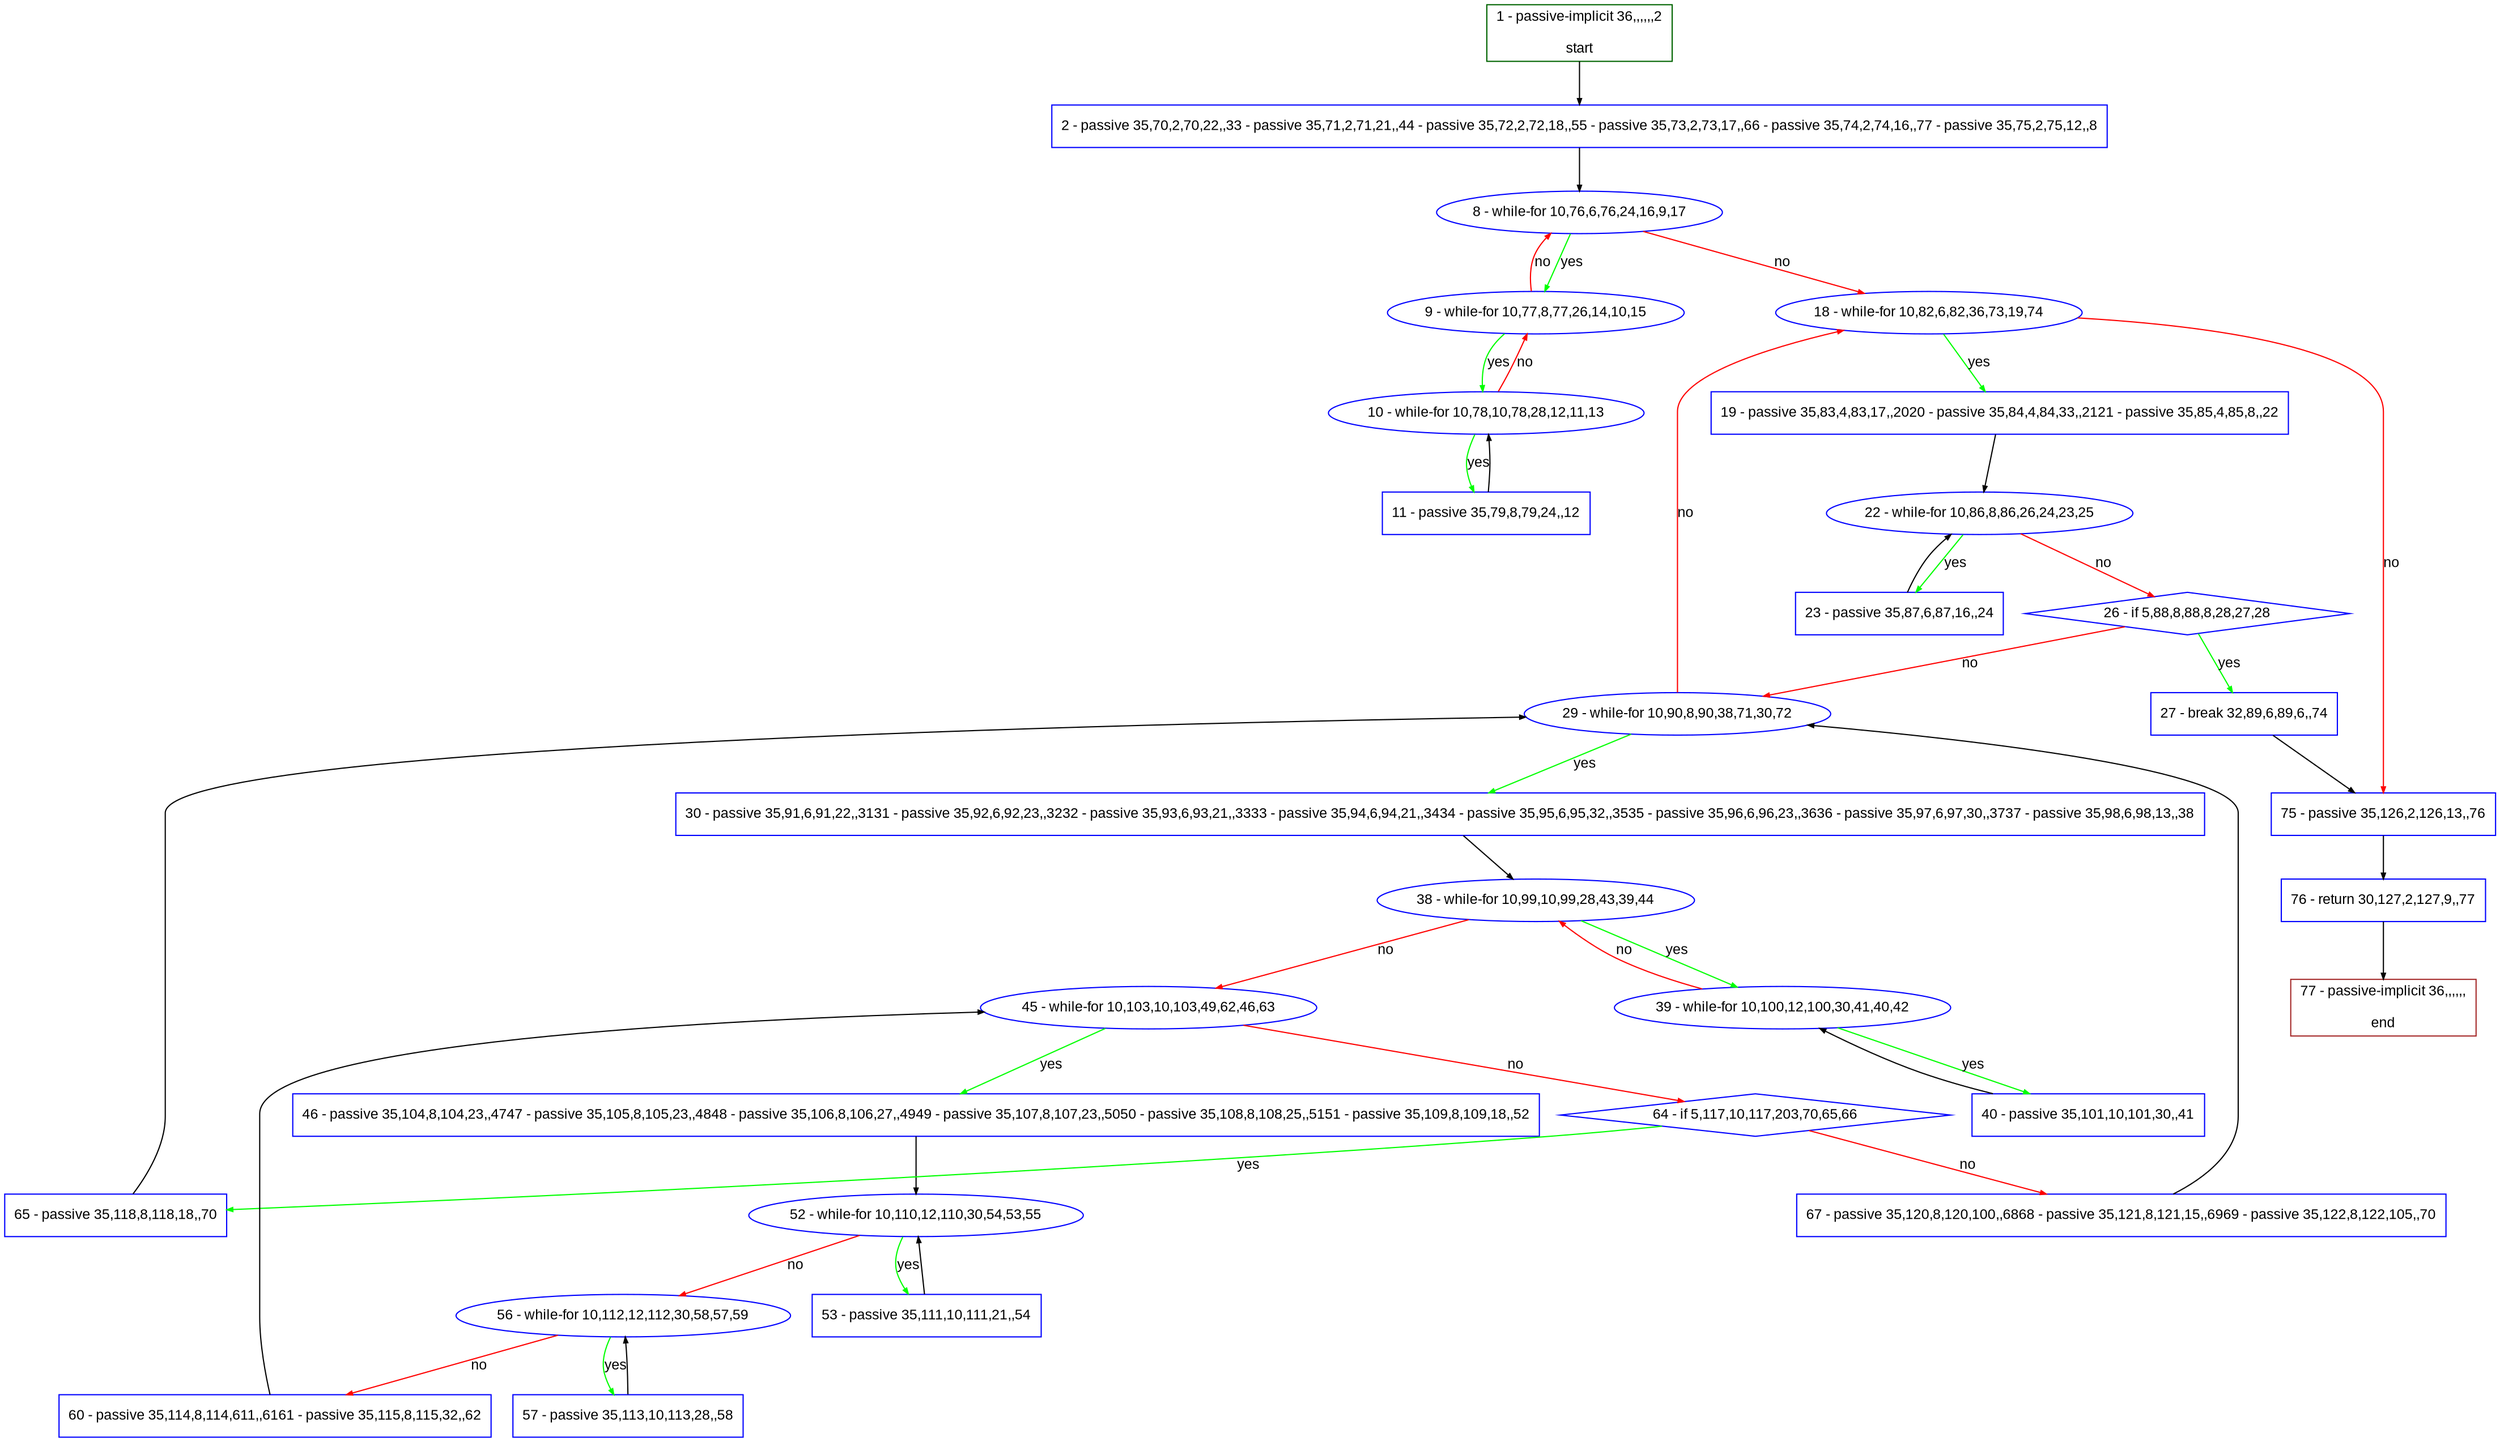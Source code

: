 digraph "" {
  graph [pack="true", label="", fontsize="12", packmode="clust", fontname="Arial", fillcolor="#FFFFCC", bgcolor="white", style="rounded,filled", compound="true"];
  node [node_initialized="no", label="", color="grey", fontsize="12", fillcolor="white", fontname="Arial", style="filled", shape="rectangle", compound="true", fixedsize="false"];
  edge [fontcolor="black", arrowhead="normal", arrowtail="none", arrowsize="0.5", ltail="", label="", color="black", fontsize="12", lhead="", fontname="Arial", dir="forward", compound="true"];
  __N1 [label="2 - passive 35,70,2,70,22,,33 - passive 35,71,2,71,21,,44 - passive 35,72,2,72,18,,55 - passive 35,73,2,73,17,,66 - passive 35,74,2,74,16,,77 - passive 35,75,2,75,12,,8", color="#0000ff", fillcolor="#ffffff", style="filled", shape="box"];
  __N2 [label="1 - passive-implicit 36,,,,,,2\n\nstart", color="#006400", fillcolor="#ffffff", style="filled", shape="box"];
  __N3 [label="8 - while-for 10,76,6,76,24,16,9,17", color="#0000ff", fillcolor="#ffffff", style="filled", shape="oval"];
  __N4 [label="9 - while-for 10,77,8,77,26,14,10,15", color="#0000ff", fillcolor="#ffffff", style="filled", shape="oval"];
  __N5 [label="18 - while-for 10,82,6,82,36,73,19,74", color="#0000ff", fillcolor="#ffffff", style="filled", shape="oval"];
  __N6 [label="10 - while-for 10,78,10,78,28,12,11,13", color="#0000ff", fillcolor="#ffffff", style="filled", shape="oval"];
  __N7 [label="11 - passive 35,79,8,79,24,,12", color="#0000ff", fillcolor="#ffffff", style="filled", shape="box"];
  __N8 [label="19 - passive 35,83,4,83,17,,2020 - passive 35,84,4,84,33,,2121 - passive 35,85,4,85,8,,22", color="#0000ff", fillcolor="#ffffff", style="filled", shape="box"];
  __N9 [label="75 - passive 35,126,2,126,13,,76", color="#0000ff", fillcolor="#ffffff", style="filled", shape="box"];
  __N10 [label="22 - while-for 10,86,8,86,26,24,23,25", color="#0000ff", fillcolor="#ffffff", style="filled", shape="oval"];
  __N11 [label="23 - passive 35,87,6,87,16,,24", color="#0000ff", fillcolor="#ffffff", style="filled", shape="box"];
  __N12 [label="26 - if 5,88,8,88,8,28,27,28", color="#0000ff", fillcolor="#ffffff", style="filled", shape="diamond"];
  __N13 [label="27 - break 32,89,6,89,6,,74", color="#0000ff", fillcolor="#ffffff", style="filled", shape="box"];
  __N14 [label="29 - while-for 10,90,8,90,38,71,30,72", color="#0000ff", fillcolor="#ffffff", style="filled", shape="oval"];
  __N15 [label="30 - passive 35,91,6,91,22,,3131 - passive 35,92,6,92,23,,3232 - passive 35,93,6,93,21,,3333 - passive 35,94,6,94,21,,3434 - passive 35,95,6,95,32,,3535 - passive 35,96,6,96,23,,3636 - passive 35,97,6,97,30,,3737 - passive 35,98,6,98,13,,38", color="#0000ff", fillcolor="#ffffff", style="filled", shape="box"];
  __N16 [label="38 - while-for 10,99,10,99,28,43,39,44", color="#0000ff", fillcolor="#ffffff", style="filled", shape="oval"];
  __N17 [label="39 - while-for 10,100,12,100,30,41,40,42", color="#0000ff", fillcolor="#ffffff", style="filled", shape="oval"];
  __N18 [label="45 - while-for 10,103,10,103,49,62,46,63", color="#0000ff", fillcolor="#ffffff", style="filled", shape="oval"];
  __N19 [label="40 - passive 35,101,10,101,30,,41", color="#0000ff", fillcolor="#ffffff", style="filled", shape="box"];
  __N20 [label="46 - passive 35,104,8,104,23,,4747 - passive 35,105,8,105,23,,4848 - passive 35,106,8,106,27,,4949 - passive 35,107,8,107,23,,5050 - passive 35,108,8,108,25,,5151 - passive 35,109,8,109,18,,52", color="#0000ff", fillcolor="#ffffff", style="filled", shape="box"];
  __N21 [label="64 - if 5,117,10,117,203,70,65,66", color="#0000ff", fillcolor="#ffffff", style="filled", shape="diamond"];
  __N22 [label="52 - while-for 10,110,12,110,30,54,53,55", color="#0000ff", fillcolor="#ffffff", style="filled", shape="oval"];
  __N23 [label="53 - passive 35,111,10,111,21,,54", color="#0000ff", fillcolor="#ffffff", style="filled", shape="box"];
  __N24 [label="56 - while-for 10,112,12,112,30,58,57,59", color="#0000ff", fillcolor="#ffffff", style="filled", shape="oval"];
  __N25 [label="57 - passive 35,113,10,113,28,,58", color="#0000ff", fillcolor="#ffffff", style="filled", shape="box"];
  __N26 [label="60 - passive 35,114,8,114,611,,6161 - passive 35,115,8,115,32,,62", color="#0000ff", fillcolor="#ffffff", style="filled", shape="box"];
  __N27 [label="65 - passive 35,118,8,118,18,,70", color="#0000ff", fillcolor="#ffffff", style="filled", shape="box"];
  __N28 [label="67 - passive 35,120,8,120,100,,6868 - passive 35,121,8,121,15,,6969 - passive 35,122,8,122,105,,70", color="#0000ff", fillcolor="#ffffff", style="filled", shape="box"];
  __N29 [label="76 - return 30,127,2,127,9,,77", color="#0000ff", fillcolor="#ffffff", style="filled", shape="box"];
  __N30 [label="77 - passive-implicit 36,,,,,,\n\nend", color="#a52a2a", fillcolor="#ffffff", style="filled", shape="box"];
  __N2 -> __N1 [arrowhead="normal", arrowtail="none", color="#000000", label="", dir="forward"];
  __N1 -> __N3 [arrowhead="normal", arrowtail="none", color="#000000", label="", dir="forward"];
  __N3 -> __N4 [arrowhead="normal", arrowtail="none", color="#00ff00", label="yes", dir="forward"];
  __N4 -> __N3 [arrowhead="normal", arrowtail="none", color="#ff0000", label="no", dir="forward"];
  __N3 -> __N5 [arrowhead="normal", arrowtail="none", color="#ff0000", label="no", dir="forward"];
  __N4 -> __N6 [arrowhead="normal", arrowtail="none", color="#00ff00", label="yes", dir="forward"];
  __N6 -> __N4 [arrowhead="normal", arrowtail="none", color="#ff0000", label="no", dir="forward"];
  __N6 -> __N7 [arrowhead="normal", arrowtail="none", color="#00ff00", label="yes", dir="forward"];
  __N7 -> __N6 [arrowhead="normal", arrowtail="none", color="#000000", label="", dir="forward"];
  __N5 -> __N8 [arrowhead="normal", arrowtail="none", color="#00ff00", label="yes", dir="forward"];
  __N5 -> __N9 [arrowhead="normal", arrowtail="none", color="#ff0000", label="no", dir="forward"];
  __N8 -> __N10 [arrowhead="normal", arrowtail="none", color="#000000", label="", dir="forward"];
  __N10 -> __N11 [arrowhead="normal", arrowtail="none", color="#00ff00", label="yes", dir="forward"];
  __N11 -> __N10 [arrowhead="normal", arrowtail="none", color="#000000", label="", dir="forward"];
  __N10 -> __N12 [arrowhead="normal", arrowtail="none", color="#ff0000", label="no", dir="forward"];
  __N12 -> __N13 [arrowhead="normal", arrowtail="none", color="#00ff00", label="yes", dir="forward"];
  __N12 -> __N14 [arrowhead="normal", arrowtail="none", color="#ff0000", label="no", dir="forward"];
  __N13 -> __N9 [arrowhead="normal", arrowtail="none", color="#000000", label="", dir="forward"];
  __N14 -> __N5 [arrowhead="normal", arrowtail="none", color="#ff0000", label="no", dir="forward"];
  __N14 -> __N15 [arrowhead="normal", arrowtail="none", color="#00ff00", label="yes", dir="forward"];
  __N15 -> __N16 [arrowhead="normal", arrowtail="none", color="#000000", label="", dir="forward"];
  __N16 -> __N17 [arrowhead="normal", arrowtail="none", color="#00ff00", label="yes", dir="forward"];
  __N17 -> __N16 [arrowhead="normal", arrowtail="none", color="#ff0000", label="no", dir="forward"];
  __N16 -> __N18 [arrowhead="normal", arrowtail="none", color="#ff0000", label="no", dir="forward"];
  __N17 -> __N19 [arrowhead="normal", arrowtail="none", color="#00ff00", label="yes", dir="forward"];
  __N19 -> __N17 [arrowhead="normal", arrowtail="none", color="#000000", label="", dir="forward"];
  __N18 -> __N20 [arrowhead="normal", arrowtail="none", color="#00ff00", label="yes", dir="forward"];
  __N18 -> __N21 [arrowhead="normal", arrowtail="none", color="#ff0000", label="no", dir="forward"];
  __N20 -> __N22 [arrowhead="normal", arrowtail="none", color="#000000", label="", dir="forward"];
  __N22 -> __N23 [arrowhead="normal", arrowtail="none", color="#00ff00", label="yes", dir="forward"];
  __N23 -> __N22 [arrowhead="normal", arrowtail="none", color="#000000", label="", dir="forward"];
  __N22 -> __N24 [arrowhead="normal", arrowtail="none", color="#ff0000", label="no", dir="forward"];
  __N24 -> __N25 [arrowhead="normal", arrowtail="none", color="#00ff00", label="yes", dir="forward"];
  __N25 -> __N24 [arrowhead="normal", arrowtail="none", color="#000000", label="", dir="forward"];
  __N24 -> __N26 [arrowhead="normal", arrowtail="none", color="#ff0000", label="no", dir="forward"];
  __N26 -> __N18 [arrowhead="normal", arrowtail="none", color="#000000", label="", dir="forward"];
  __N21 -> __N27 [arrowhead="normal", arrowtail="none", color="#00ff00", label="yes", dir="forward"];
  __N21 -> __N28 [arrowhead="normal", arrowtail="none", color="#ff0000", label="no", dir="forward"];
  __N27 -> __N14 [arrowhead="normal", arrowtail="none", color="#000000", label="", dir="forward"];
  __N28 -> __N14 [arrowhead="normal", arrowtail="none", color="#000000", label="", dir="forward"];
  __N9 -> __N29 [arrowhead="normal", arrowtail="none", color="#000000", label="", dir="forward"];
  __N29 -> __N30 [arrowhead="normal", arrowtail="none", color="#000000", label="", dir="forward"];
}
